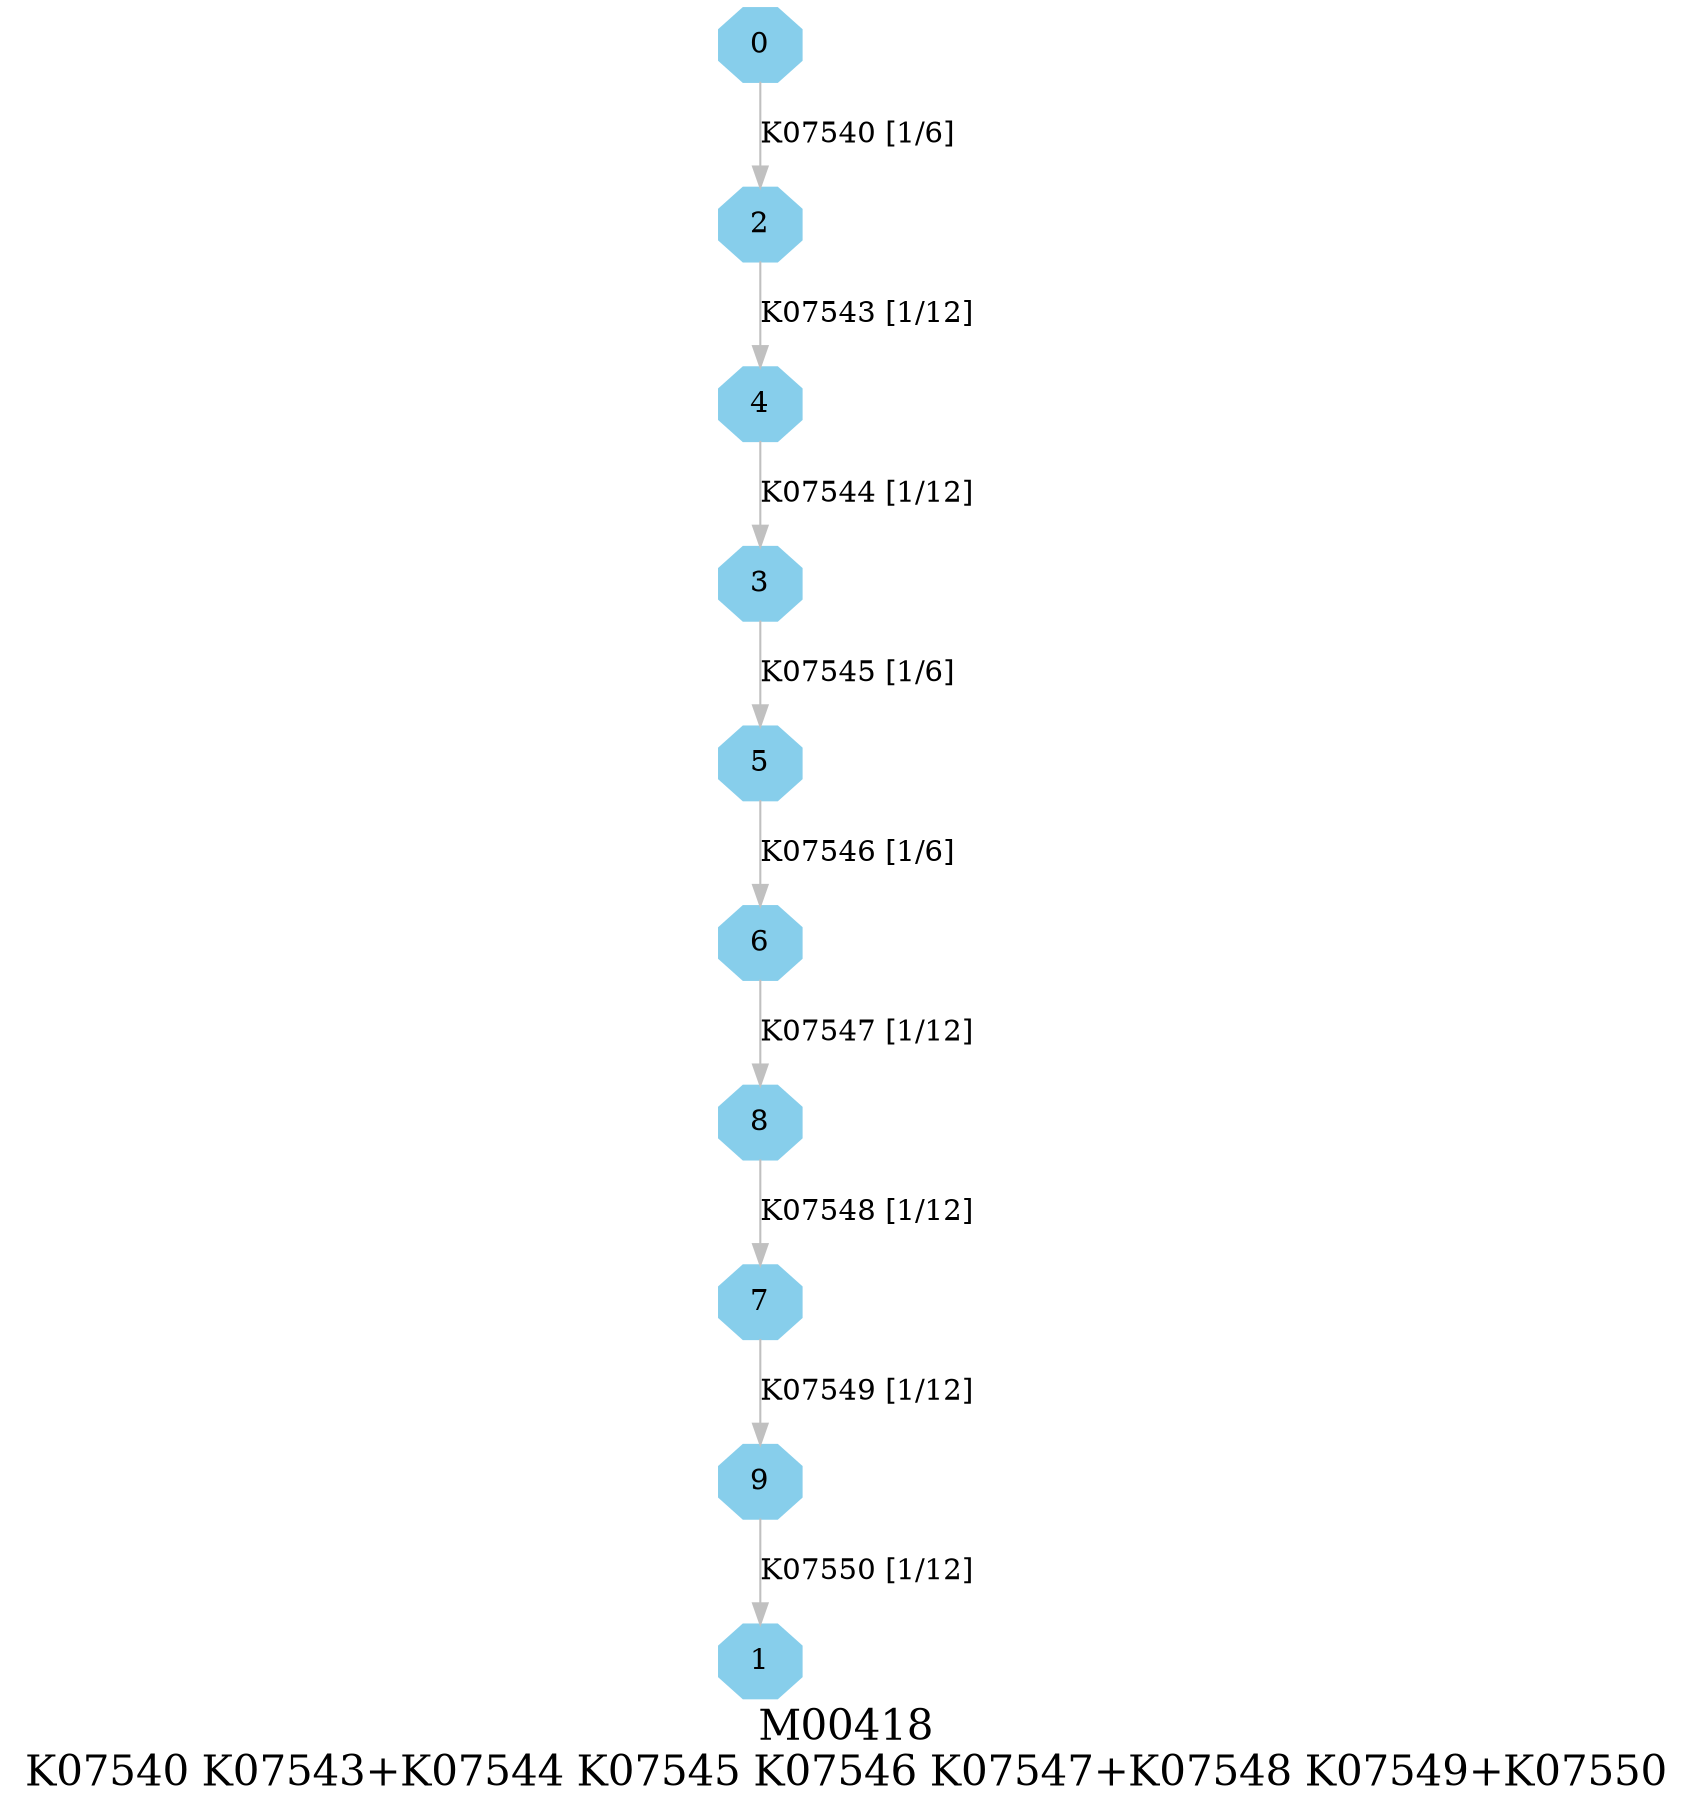 digraph G {
graph [label="M00418
K07540 K07543+K07544 K07545 K07546 K07547+K07548 K07549+K07550",fontsize=20];
node [shape=box,style=filled];
edge [len=3,color=grey];
{node [width=.3,height=.3,shape=octagon,style=filled,color=skyblue] 0 1 2 3 4 5 6 7 8 9 }
0 -> 2 [label="K07540 [1/6]"];
2 -> 4 [label="K07543 [1/12]"];
3 -> 5 [label="K07545 [1/6]"];
4 -> 3 [label="K07544 [1/12]"];
5 -> 6 [label="K07546 [1/6]"];
6 -> 8 [label="K07547 [1/12]"];
7 -> 9 [label="K07549 [1/12]"];
8 -> 7 [label="K07548 [1/12]"];
9 -> 1 [label="K07550 [1/12]"];
}